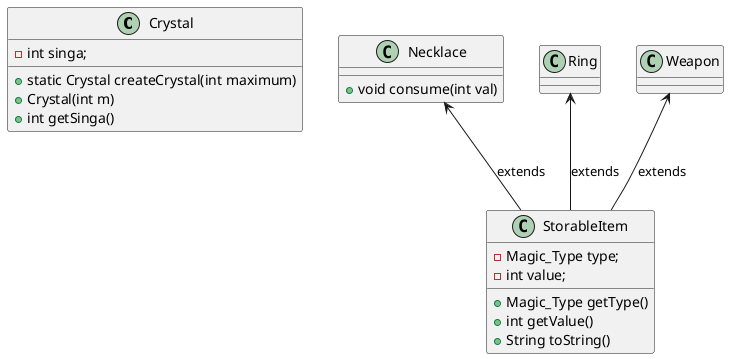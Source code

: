 @startuml
class Crystal{
    -int singa;
    +static Crystal createCrystal(int maximum)
    +Crystal(int m)
    +int getSinga()
}

class Necklace{
    +void consume(int val)
}

class Ring{}

class StorableItem{
    -Magic_Type type;
    -int value;
    +Magic_Type getType()
    +int getValue()
    +String toString()
}

class Weapon{}

Weapon <-- StorableItem: extends
Ring <-- StorableItem: extends
Necklace <-- StorableItem: extends

@enduml